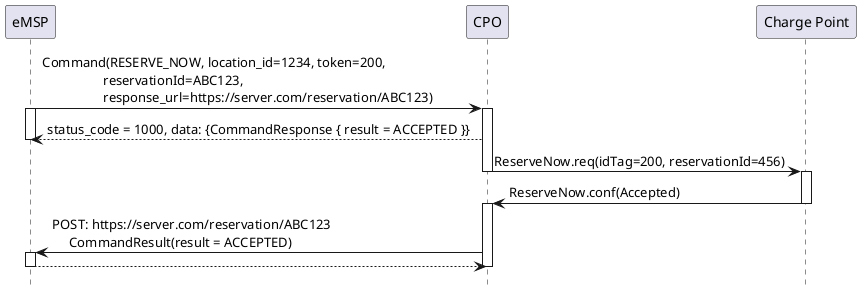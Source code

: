 @startuml
hide footbox

participant eMSP
participant CPO
participant "Charge Point" as CP

eMSP ->  CPO:  Command(RESERVE_NOW, location_id=1234, token=200,\n                  reservationId=ABC123,\n                  response_url=https://server.com/reservation/ABC123)
activate eMSP
activate CPO
CPO  --> eMSP: status_code = 1000, data: {CommandResponse { result = ACCEPTED }}
deactivate eMSP

CPO  ->  CP:   ReserveNow.req(idTag=200, reservationId=456)
deactivate CPO
activate CP
CP   ->  CPO:  ReserveNow.conf(Accepted)
deactivate CP
activate CPO
CPO  ->  eMSP: POST: https://server.com/reservation/ABC123\n     CommandResult(result = ACCEPTED)
activate eMSP
eMSP --> CPO: 
deactivate CPO
deactivate eMSP

@enduml